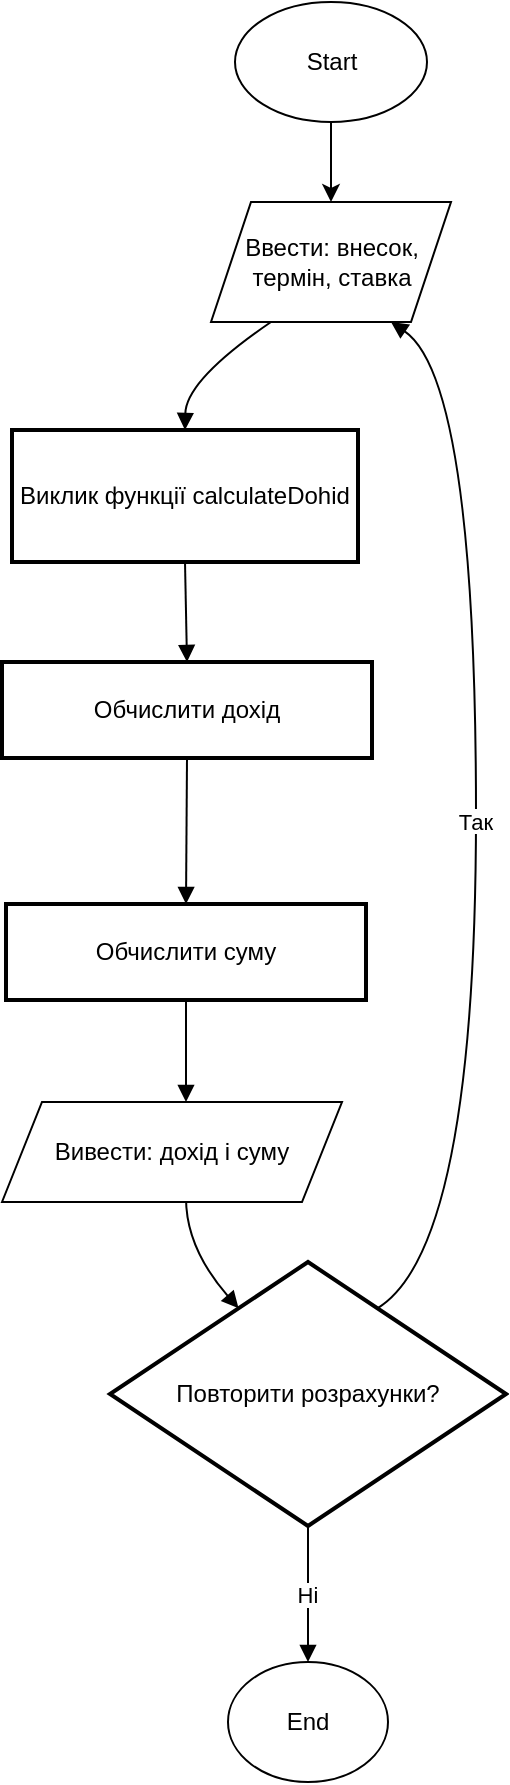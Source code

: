 <mxfile version="24.9.3">
  <diagram id="C5RBs43oDa-KdzZeNtuy" name="Page-1">
    <mxGraphModel dx="2069" dy="861" grid="1" gridSize="10" guides="1" tooltips="1" connect="1" arrows="1" fold="1" page="1" pageScale="1" pageWidth="827" pageHeight="1169" math="0" shadow="0">
      <root>
        <mxCell id="WIyWlLk6GJQsqaUBKTNV-0" />
        <mxCell id="WIyWlLk6GJQsqaUBKTNV-1" parent="WIyWlLk6GJQsqaUBKTNV-0" />
        <mxCell id="QLwLy1oBur0K0T82ks5M-24" value="Виклик функції calculateDohid" style="whiteSpace=wrap;strokeWidth=2;" vertex="1" parent="WIyWlLk6GJQsqaUBKTNV-1">
          <mxGeometry x="43" y="234" width="173" height="66" as="geometry" />
        </mxCell>
        <mxCell id="QLwLy1oBur0K0T82ks5M-25" value="Обчислити дохід" style="whiteSpace=wrap;strokeWidth=2;" vertex="1" parent="WIyWlLk6GJQsqaUBKTNV-1">
          <mxGeometry x="38" y="350" width="185" height="48" as="geometry" />
        </mxCell>
        <mxCell id="QLwLy1oBur0K0T82ks5M-26" value="Обчислити суму" style="whiteSpace=wrap;strokeWidth=2;" vertex="1" parent="WIyWlLk6GJQsqaUBKTNV-1">
          <mxGeometry x="40" y="471" width="180" height="48" as="geometry" />
        </mxCell>
        <mxCell id="QLwLy1oBur0K0T82ks5M-28" value="Повторити розрахунки?" style="rhombus;strokeWidth=2;whiteSpace=wrap;" vertex="1" parent="WIyWlLk6GJQsqaUBKTNV-1">
          <mxGeometry x="92" y="650" width="198" height="132" as="geometry" />
        </mxCell>
        <mxCell id="QLwLy1oBur0K0T82ks5M-31" value="" style="curved=1;startArrow=none;endArrow=block;exitX=0.25;exitY=1;entryX=0.5;entryY=0.01;rounded=0;exitDx=0;exitDy=0;" edge="1" parent="WIyWlLk6GJQsqaUBKTNV-1" source="QLwLy1oBur0K0T82ks5M-39" target="QLwLy1oBur0K0T82ks5M-24">
          <mxGeometry relative="1" as="geometry">
            <Array as="points">
              <mxPoint x="130" y="209" />
            </Array>
            <mxPoint x="162.333" y="184" as="sourcePoint" />
          </mxGeometry>
        </mxCell>
        <mxCell id="QLwLy1oBur0K0T82ks5M-32" value="" style="curved=1;startArrow=none;endArrow=block;exitX=0.5;exitY=1.01;entryX=0.5;entryY=0.01;rounded=0;" edge="1" parent="WIyWlLk6GJQsqaUBKTNV-1" source="QLwLy1oBur0K0T82ks5M-24" target="QLwLy1oBur0K0T82ks5M-25">
          <mxGeometry relative="1" as="geometry">
            <Array as="points" />
          </mxGeometry>
        </mxCell>
        <mxCell id="QLwLy1oBur0K0T82ks5M-33" value="" style="curved=1;startArrow=none;endArrow=block;exitX=0.5;exitY=1.02;entryX=0.5;entryY=0;rounded=0;" edge="1" parent="WIyWlLk6GJQsqaUBKTNV-1" source="QLwLy1oBur0K0T82ks5M-25" target="QLwLy1oBur0K0T82ks5M-26">
          <mxGeometry relative="1" as="geometry">
            <Array as="points" />
          </mxGeometry>
        </mxCell>
        <mxCell id="QLwLy1oBur0K0T82ks5M-34" value="" style="curved=1;startArrow=none;endArrow=block;exitX=0.5;exitY=1.01;entryX=0.5;entryY=-0.01;rounded=0;" edge="1" parent="WIyWlLk6GJQsqaUBKTNV-1" source="QLwLy1oBur0K0T82ks5M-26">
          <mxGeometry relative="1" as="geometry">
            <Array as="points" />
            <mxPoint x="130" y="570" as="targetPoint" />
          </mxGeometry>
        </mxCell>
        <mxCell id="QLwLy1oBur0K0T82ks5M-35" value="" style="curved=1;startArrow=none;endArrow=block;exitX=0.5;exitY=1;entryX=0.23;entryY=0;rounded=0;" edge="1" parent="WIyWlLk6GJQsqaUBKTNV-1" target="QLwLy1oBur0K0T82ks5M-28">
          <mxGeometry relative="1" as="geometry">
            <Array as="points">
              <mxPoint x="130" y="643" />
            </Array>
            <mxPoint x="130" y="618" as="sourcePoint" />
          </mxGeometry>
        </mxCell>
        <mxCell id="QLwLy1oBur0K0T82ks5M-36" value="Так" style="curved=1;startArrow=none;endArrow=block;exitX=0.77;exitY=0;entryX=0.75;entryY=1;rounded=0;entryDx=0;entryDy=0;" edge="1" parent="WIyWlLk6GJQsqaUBKTNV-1" source="QLwLy1oBur0K0T82ks5M-28" target="QLwLy1oBur0K0T82ks5M-39">
          <mxGeometry relative="1" as="geometry">
            <Array as="points">
              <mxPoint x="275" y="643" />
              <mxPoint x="275" y="209" />
            </Array>
            <mxPoint x="241.667" y="184" as="targetPoint" />
          </mxGeometry>
        </mxCell>
        <mxCell id="QLwLy1oBur0K0T82ks5M-37" value="Ні" style="curved=1;startArrow=none;endArrow=block;exitX=0.5;exitY=1;entryX=0.5;entryY=-0.01;rounded=0;" edge="1" parent="WIyWlLk6GJQsqaUBKTNV-1" source="QLwLy1oBur0K0T82ks5M-28">
          <mxGeometry relative="1" as="geometry">
            <Array as="points" />
            <mxPoint x="191" y="850.0" as="targetPoint" />
          </mxGeometry>
        </mxCell>
        <mxCell id="QLwLy1oBur0K0T82ks5M-40" value="" style="edgeStyle=orthogonalEdgeStyle;rounded=0;orthogonalLoop=1;jettySize=auto;html=1;" edge="1" parent="WIyWlLk6GJQsqaUBKTNV-1" source="QLwLy1oBur0K0T82ks5M-38" target="QLwLy1oBur0K0T82ks5M-39">
          <mxGeometry relative="1" as="geometry" />
        </mxCell>
        <mxCell id="QLwLy1oBur0K0T82ks5M-38" value="Start" style="ellipse;whiteSpace=wrap;html=1;" vertex="1" parent="WIyWlLk6GJQsqaUBKTNV-1">
          <mxGeometry x="154.5" y="20" width="96" height="60" as="geometry" />
        </mxCell>
        <mxCell id="QLwLy1oBur0K0T82ks5M-39" value="Ввести: внесок, термін, ставка" style="shape=parallelogram;perimeter=parallelogramPerimeter;whiteSpace=wrap;html=1;fixedSize=1;" vertex="1" parent="WIyWlLk6GJQsqaUBKTNV-1">
          <mxGeometry x="142.5" y="120" width="120" height="60" as="geometry" />
        </mxCell>
        <mxCell id="QLwLy1oBur0K0T82ks5M-41" value="End" style="ellipse;whiteSpace=wrap;html=1;" vertex="1" parent="WIyWlLk6GJQsqaUBKTNV-1">
          <mxGeometry x="151" y="850" width="80" height="60" as="geometry" />
        </mxCell>
        <mxCell id="QLwLy1oBur0K0T82ks5M-42" value="Вивести: дохід і суму" style="shape=parallelogram;perimeter=parallelogramPerimeter;whiteSpace=wrap;html=1;fixedSize=1;" vertex="1" parent="WIyWlLk6GJQsqaUBKTNV-1">
          <mxGeometry x="38" y="570" width="170" height="50" as="geometry" />
        </mxCell>
      </root>
    </mxGraphModel>
  </diagram>
</mxfile>
